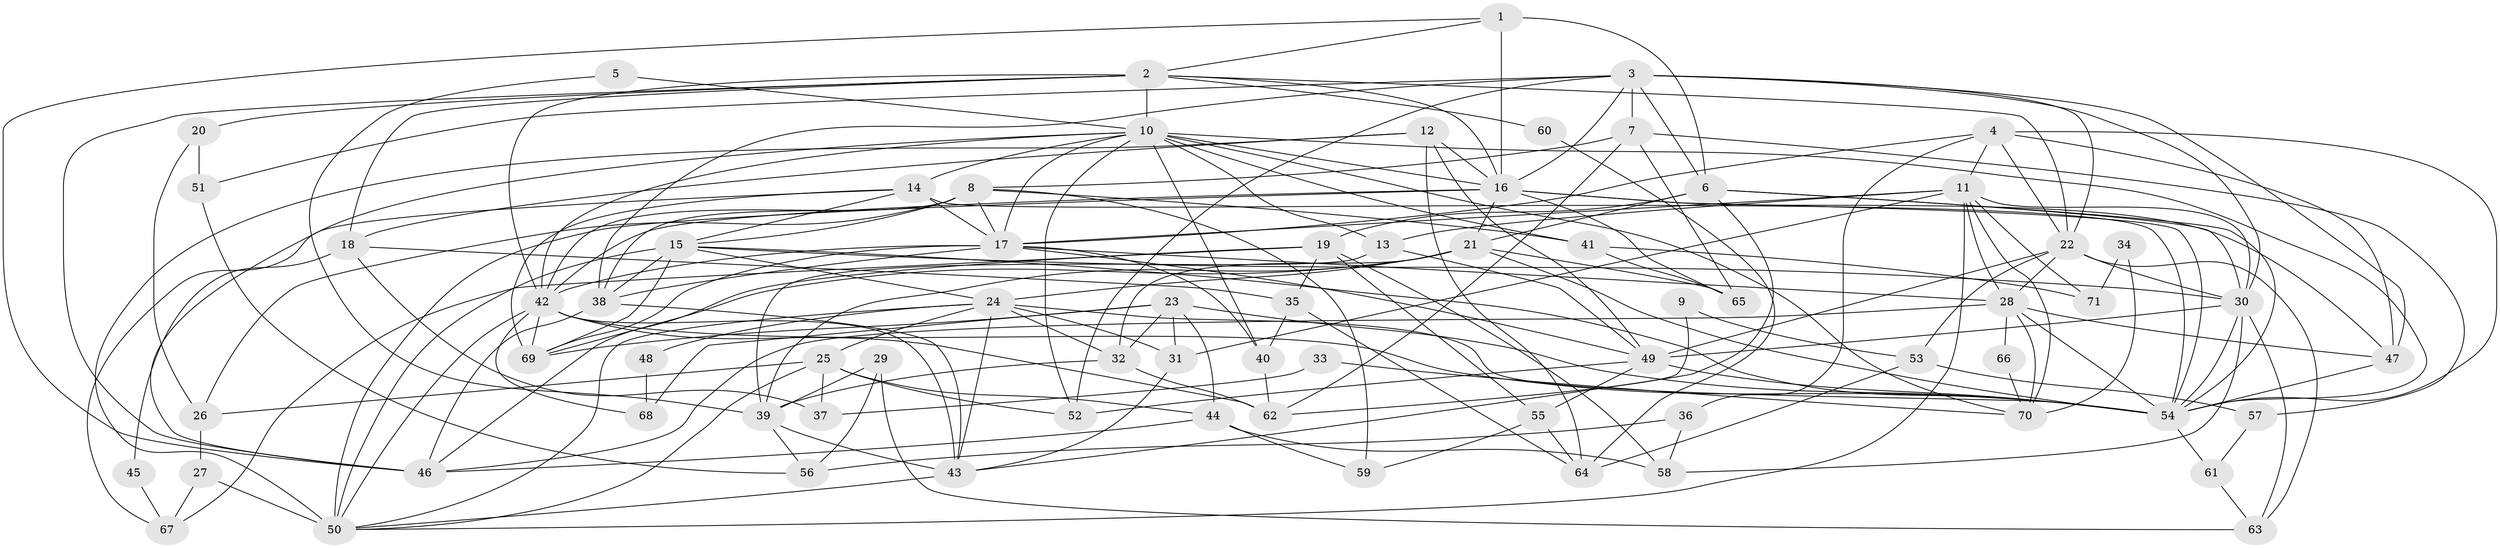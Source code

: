 // original degree distribution, {5: 0.16901408450704225, 6: 0.1056338028169014, 2: 0.15492957746478872, 4: 0.323943661971831, 3: 0.2112676056338028, 8: 0.02112676056338028, 7: 0.007042253521126761, 9: 0.007042253521126761}
// Generated by graph-tools (version 1.1) at 2025/36/03/09/25 02:36:21]
// undirected, 71 vertices, 194 edges
graph export_dot {
graph [start="1"]
  node [color=gray90,style=filled];
  1;
  2;
  3;
  4;
  5;
  6;
  7;
  8;
  9;
  10;
  11;
  12;
  13;
  14;
  15;
  16;
  17;
  18;
  19;
  20;
  21;
  22;
  23;
  24;
  25;
  26;
  27;
  28;
  29;
  30;
  31;
  32;
  33;
  34;
  35;
  36;
  37;
  38;
  39;
  40;
  41;
  42;
  43;
  44;
  45;
  46;
  47;
  48;
  49;
  50;
  51;
  52;
  53;
  54;
  55;
  56;
  57;
  58;
  59;
  60;
  61;
  62;
  63;
  64;
  65;
  66;
  67;
  68;
  69;
  70;
  71;
  1 -- 2 [weight=1.0];
  1 -- 6 [weight=2.0];
  1 -- 16 [weight=1.0];
  1 -- 46 [weight=1.0];
  2 -- 10 [weight=1.0];
  2 -- 16 [weight=1.0];
  2 -- 18 [weight=1.0];
  2 -- 20 [weight=1.0];
  2 -- 22 [weight=1.0];
  2 -- 42 [weight=1.0];
  2 -- 46 [weight=1.0];
  2 -- 60 [weight=1.0];
  3 -- 6 [weight=1.0];
  3 -- 7 [weight=1.0];
  3 -- 16 [weight=1.0];
  3 -- 22 [weight=1.0];
  3 -- 30 [weight=1.0];
  3 -- 38 [weight=1.0];
  3 -- 47 [weight=1.0];
  3 -- 51 [weight=1.0];
  3 -- 52 [weight=1.0];
  4 -- 11 [weight=1.0];
  4 -- 17 [weight=1.0];
  4 -- 22 [weight=1.0];
  4 -- 36 [weight=1.0];
  4 -- 47 [weight=1.0];
  4 -- 54 [weight=1.0];
  5 -- 10 [weight=1.0];
  5 -- 39 [weight=1.0];
  6 -- 19 [weight=1.0];
  6 -- 21 [weight=1.0];
  6 -- 30 [weight=2.0];
  6 -- 43 [weight=1.0];
  6 -- 54 [weight=1.0];
  7 -- 8 [weight=1.0];
  7 -- 57 [weight=1.0];
  7 -- 62 [weight=1.0];
  7 -- 65 [weight=1.0];
  8 -- 15 [weight=1.0];
  8 -- 17 [weight=1.0];
  8 -- 26 [weight=1.0];
  8 -- 38 [weight=1.0];
  8 -- 41 [weight=1.0];
  8 -- 42 [weight=1.0];
  8 -- 59 [weight=1.0];
  9 -- 53 [weight=1.0];
  9 -- 62 [weight=1.0];
  10 -- 13 [weight=1.0];
  10 -- 14 [weight=1.0];
  10 -- 16 [weight=1.0];
  10 -- 17 [weight=1.0];
  10 -- 40 [weight=1.0];
  10 -- 41 [weight=1.0];
  10 -- 42 [weight=1.0];
  10 -- 46 [weight=1.0];
  10 -- 52 [weight=1.0];
  10 -- 54 [weight=1.0];
  10 -- 70 [weight=1.0];
  11 -- 13 [weight=1.0];
  11 -- 17 [weight=1.0];
  11 -- 28 [weight=2.0];
  11 -- 30 [weight=1.0];
  11 -- 31 [weight=1.0];
  11 -- 50 [weight=1.0];
  11 -- 70 [weight=1.0];
  11 -- 71 [weight=1.0];
  12 -- 16 [weight=1.0];
  12 -- 18 [weight=1.0];
  12 -- 49 [weight=1.0];
  12 -- 50 [weight=1.0];
  12 -- 64 [weight=1.0];
  13 -- 39 [weight=1.0];
  13 -- 49 [weight=1.0];
  14 -- 15 [weight=1.0];
  14 -- 17 [weight=1.0];
  14 -- 54 [weight=2.0];
  14 -- 67 [weight=1.0];
  14 -- 69 [weight=1.0];
  15 -- 24 [weight=1.0];
  15 -- 30 [weight=1.0];
  15 -- 38 [weight=3.0];
  15 -- 50 [weight=2.0];
  15 -- 54 [weight=1.0];
  15 -- 69 [weight=1.0];
  16 -- 21 [weight=1.0];
  16 -- 42 [weight=2.0];
  16 -- 47 [weight=1.0];
  16 -- 50 [weight=2.0];
  16 -- 54 [weight=1.0];
  16 -- 65 [weight=1.0];
  17 -- 28 [weight=1.0];
  17 -- 38 [weight=1.0];
  17 -- 40 [weight=1.0];
  17 -- 42 [weight=1.0];
  17 -- 49 [weight=1.0];
  17 -- 69 [weight=1.0];
  18 -- 35 [weight=1.0];
  18 -- 37 [weight=1.0];
  18 -- 45 [weight=1.0];
  19 -- 35 [weight=1.0];
  19 -- 46 [weight=1.0];
  19 -- 55 [weight=1.0];
  19 -- 58 [weight=1.0];
  19 -- 67 [weight=1.0];
  20 -- 26 [weight=1.0];
  20 -- 51 [weight=1.0];
  21 -- 24 [weight=2.0];
  21 -- 32 [weight=1.0];
  21 -- 39 [weight=1.0];
  21 -- 54 [weight=1.0];
  21 -- 65 [weight=1.0];
  21 -- 69 [weight=1.0];
  22 -- 28 [weight=1.0];
  22 -- 30 [weight=1.0];
  22 -- 49 [weight=1.0];
  22 -- 53 [weight=1.0];
  22 -- 63 [weight=1.0];
  23 -- 31 [weight=1.0];
  23 -- 32 [weight=1.0];
  23 -- 44 [weight=1.0];
  23 -- 54 [weight=1.0];
  23 -- 68 [weight=1.0];
  23 -- 69 [weight=1.0];
  24 -- 25 [weight=1.0];
  24 -- 31 [weight=1.0];
  24 -- 32 [weight=1.0];
  24 -- 43 [weight=1.0];
  24 -- 48 [weight=1.0];
  24 -- 50 [weight=1.0];
  24 -- 54 [weight=1.0];
  25 -- 26 [weight=1.0];
  25 -- 37 [weight=1.0];
  25 -- 44 [weight=1.0];
  25 -- 50 [weight=1.0];
  25 -- 52 [weight=1.0];
  26 -- 27 [weight=1.0];
  27 -- 50 [weight=1.0];
  27 -- 67 [weight=1.0];
  28 -- 46 [weight=1.0];
  28 -- 47 [weight=1.0];
  28 -- 54 [weight=1.0];
  28 -- 66 [weight=1.0];
  28 -- 70 [weight=1.0];
  29 -- 39 [weight=1.0];
  29 -- 56 [weight=1.0];
  29 -- 63 [weight=1.0];
  30 -- 49 [weight=3.0];
  30 -- 54 [weight=2.0];
  30 -- 58 [weight=1.0];
  30 -- 63 [weight=1.0];
  31 -- 43 [weight=1.0];
  32 -- 39 [weight=1.0];
  32 -- 62 [weight=1.0];
  33 -- 37 [weight=1.0];
  33 -- 70 [weight=1.0];
  34 -- 70 [weight=1.0];
  34 -- 71 [weight=1.0];
  35 -- 40 [weight=1.0];
  35 -- 64 [weight=1.0];
  36 -- 56 [weight=1.0];
  36 -- 58 [weight=1.0];
  38 -- 43 [weight=1.0];
  38 -- 46 [weight=2.0];
  39 -- 43 [weight=1.0];
  39 -- 56 [weight=1.0];
  40 -- 62 [weight=1.0];
  41 -- 65 [weight=1.0];
  41 -- 71 [weight=1.0];
  42 -- 43 [weight=1.0];
  42 -- 50 [weight=1.0];
  42 -- 54 [weight=1.0];
  42 -- 62 [weight=1.0];
  42 -- 68 [weight=1.0];
  42 -- 69 [weight=1.0];
  43 -- 50 [weight=1.0];
  44 -- 46 [weight=1.0];
  44 -- 58 [weight=1.0];
  44 -- 59 [weight=1.0];
  45 -- 67 [weight=1.0];
  47 -- 54 [weight=1.0];
  48 -- 68 [weight=1.0];
  49 -- 52 [weight=2.0];
  49 -- 54 [weight=1.0];
  49 -- 55 [weight=1.0];
  51 -- 56 [weight=1.0];
  53 -- 57 [weight=1.0];
  53 -- 64 [weight=1.0];
  54 -- 61 [weight=2.0];
  55 -- 59 [weight=1.0];
  55 -- 64 [weight=1.0];
  57 -- 61 [weight=1.0];
  60 -- 64 [weight=1.0];
  61 -- 63 [weight=1.0];
  66 -- 70 [weight=1.0];
}
